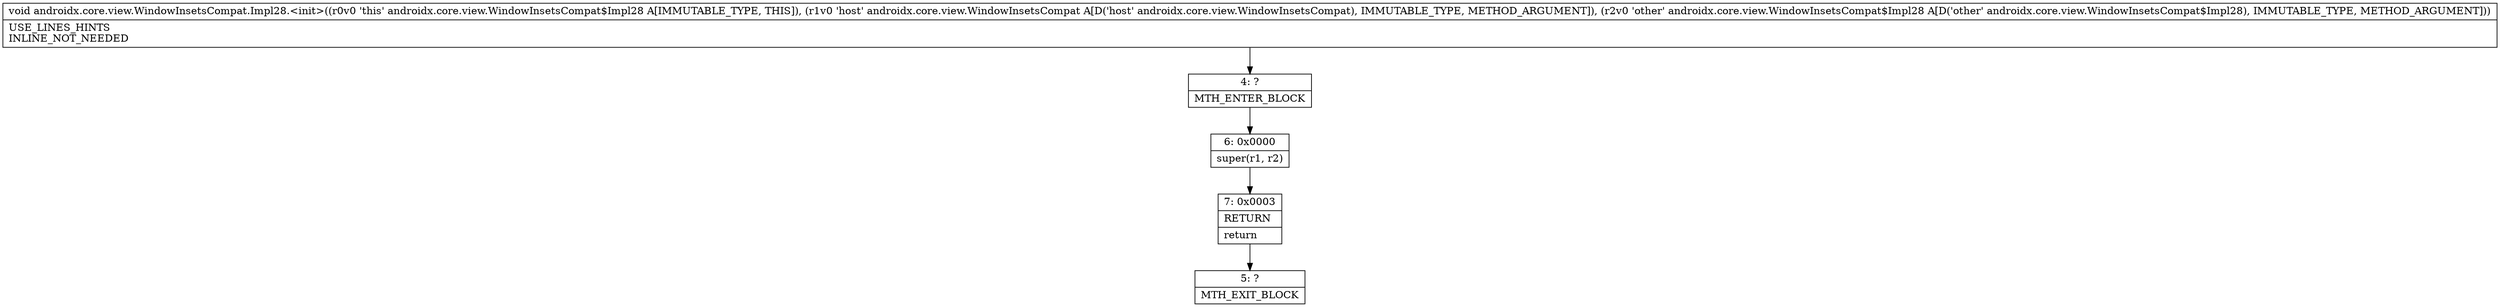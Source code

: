 digraph "CFG forandroidx.core.view.WindowInsetsCompat.Impl28.\<init\>(Landroidx\/core\/view\/WindowInsetsCompat;Landroidx\/core\/view\/WindowInsetsCompat$Impl28;)V" {
Node_4 [shape=record,label="{4\:\ ?|MTH_ENTER_BLOCK\l}"];
Node_6 [shape=record,label="{6\:\ 0x0000|super(r1, r2)\l}"];
Node_7 [shape=record,label="{7\:\ 0x0003|RETURN\l|return\l}"];
Node_5 [shape=record,label="{5\:\ ?|MTH_EXIT_BLOCK\l}"];
MethodNode[shape=record,label="{void androidx.core.view.WindowInsetsCompat.Impl28.\<init\>((r0v0 'this' androidx.core.view.WindowInsetsCompat$Impl28 A[IMMUTABLE_TYPE, THIS]), (r1v0 'host' androidx.core.view.WindowInsetsCompat A[D('host' androidx.core.view.WindowInsetsCompat), IMMUTABLE_TYPE, METHOD_ARGUMENT]), (r2v0 'other' androidx.core.view.WindowInsetsCompat$Impl28 A[D('other' androidx.core.view.WindowInsetsCompat$Impl28), IMMUTABLE_TYPE, METHOD_ARGUMENT]))  | USE_LINES_HINTS\lINLINE_NOT_NEEDED\l}"];
MethodNode -> Node_4;Node_4 -> Node_6;
Node_6 -> Node_7;
Node_7 -> Node_5;
}

